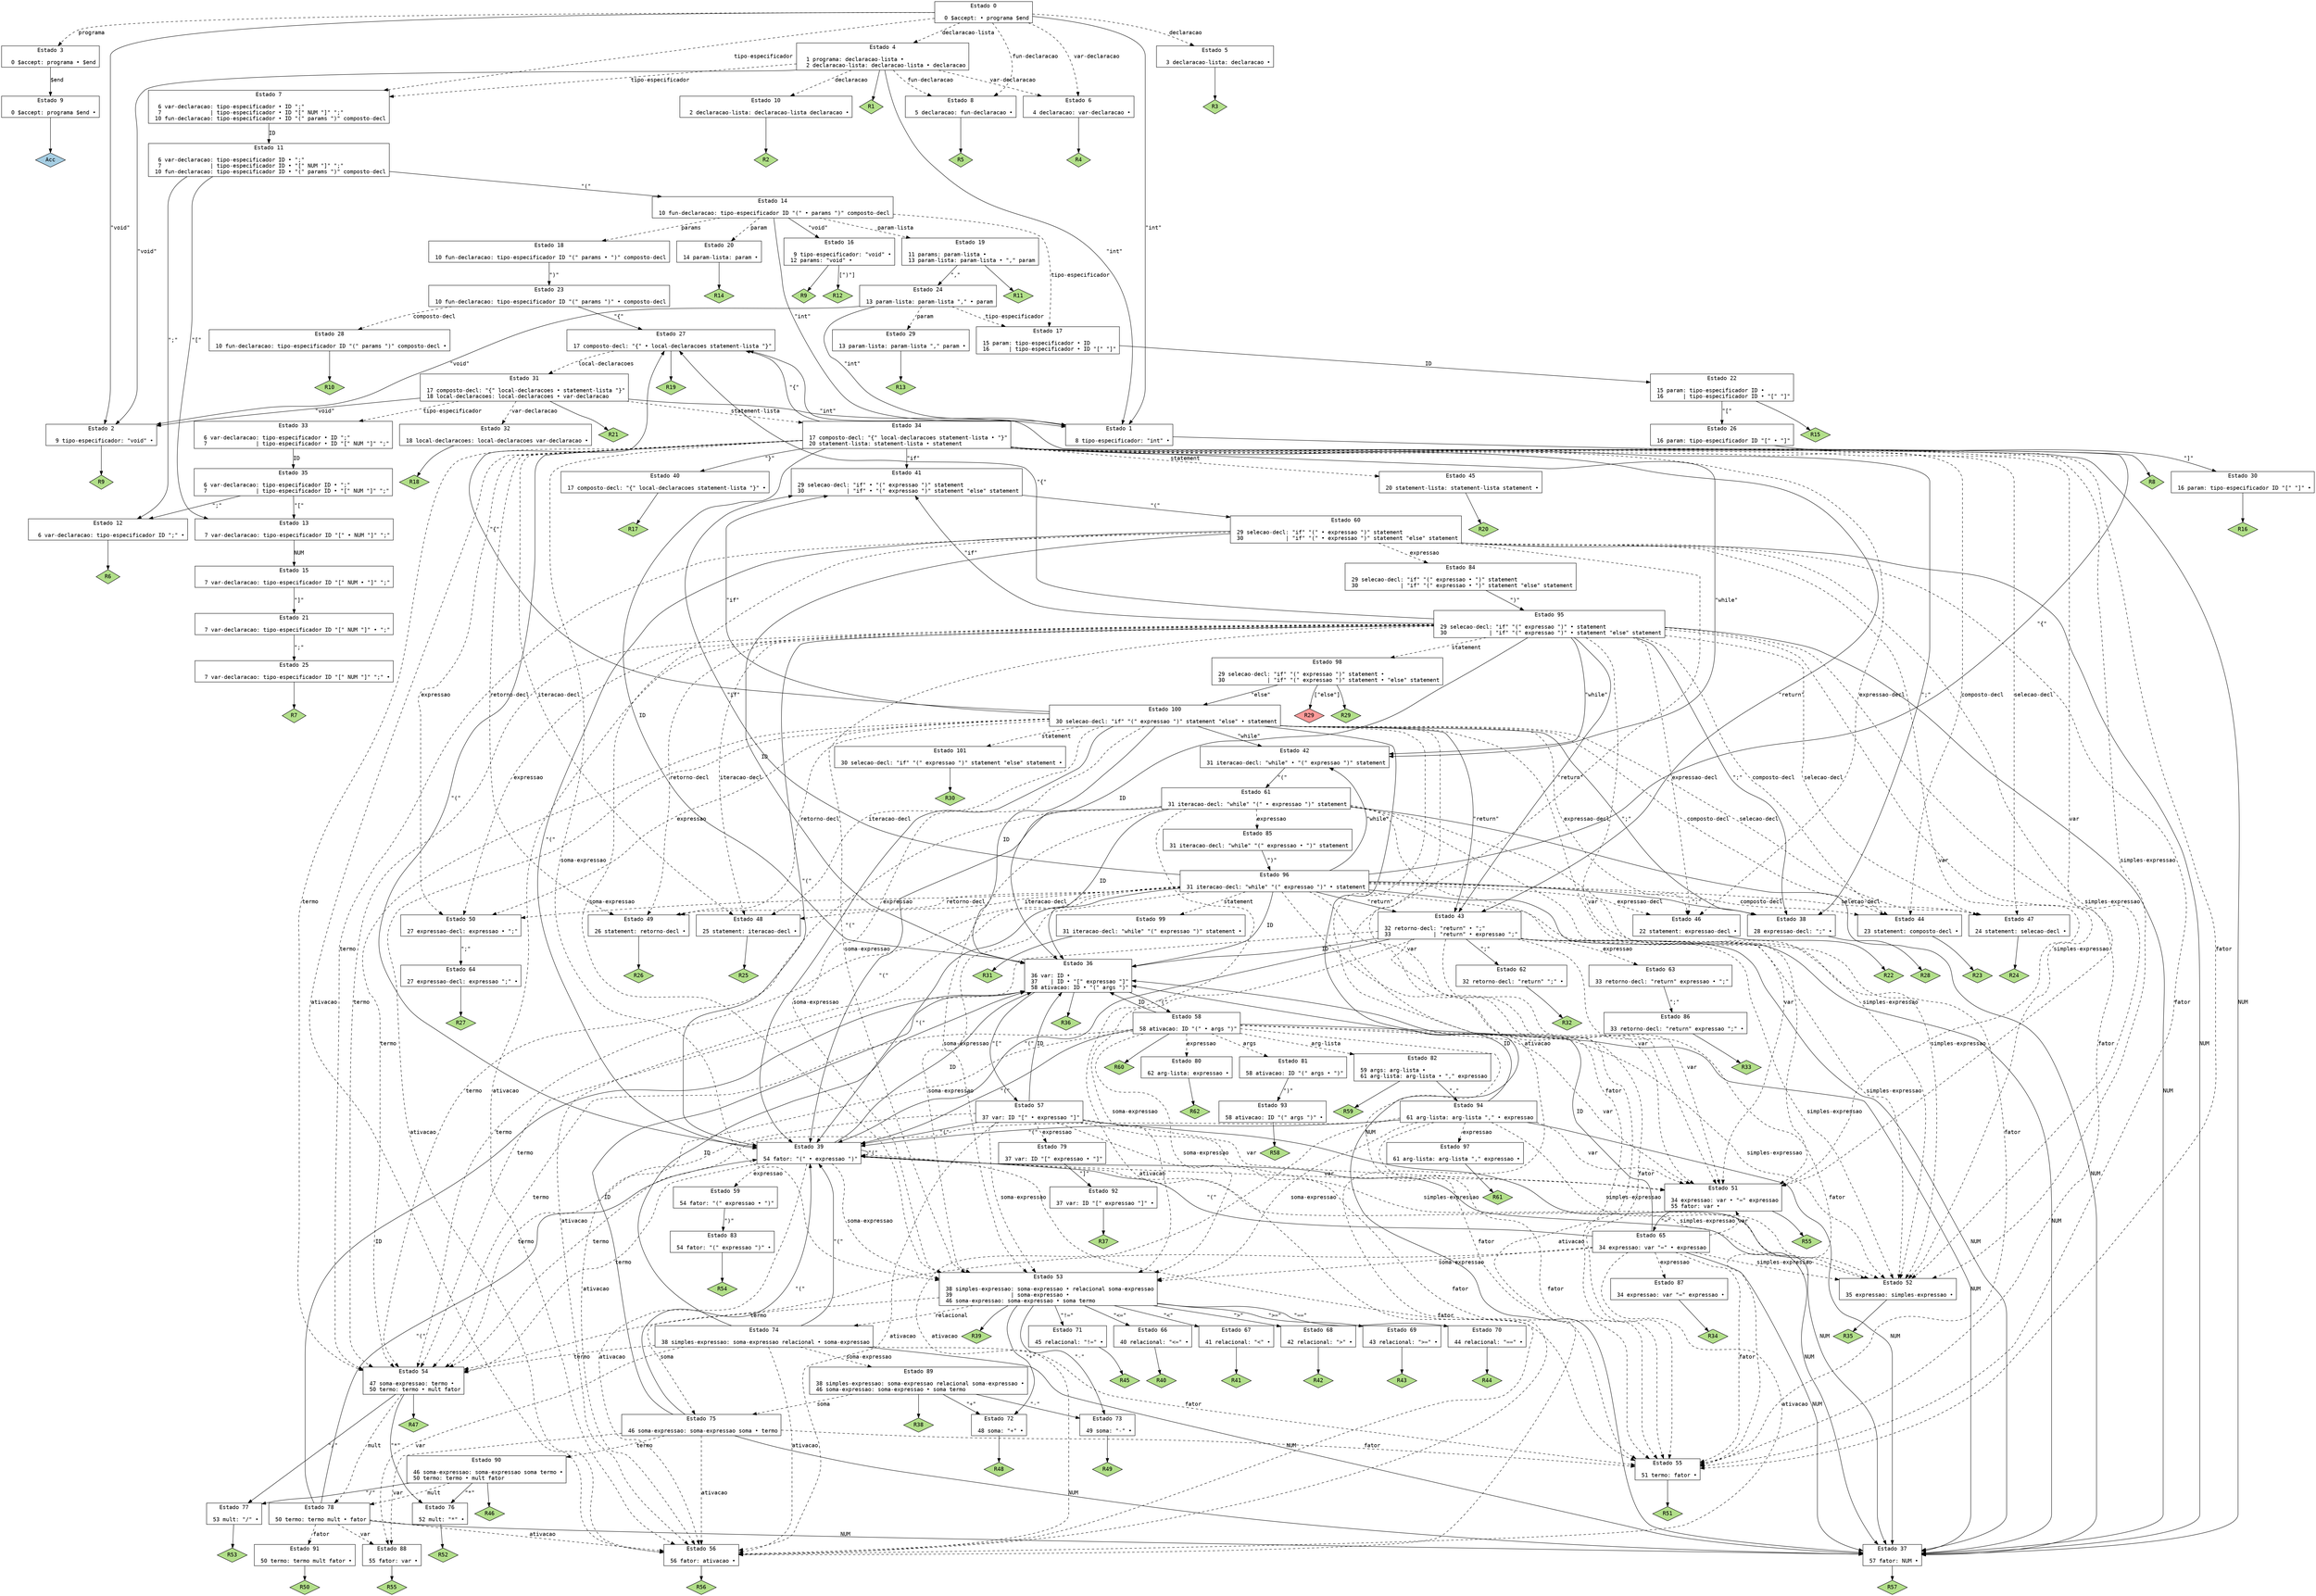 // Gerado por GNU Bison 3.8.2.
// Relate erros para <bug-bison@gnu.org>.
// Site: <https://www.gnu.org/software/bison/>.

digraph "trab2.y"
{
  node [fontname = courier, shape = box, colorscheme = paired6]
  edge [fontname = courier]

  0 [label="Estado 0\n\l  0 $accept: • programa $end\l"]
  0 -> 1 [style=solid label="\"int\""]
  0 -> 2 [style=solid label="\"void\""]
  0 -> 3 [style=dashed label="programa"]
  0 -> 4 [style=dashed label="declaracao-lista"]
  0 -> 5 [style=dashed label="declaracao"]
  0 -> 6 [style=dashed label="var-declaracao"]
  0 -> 7 [style=dashed label="tipo-especificador"]
  0 -> 8 [style=dashed label="fun-declaracao"]
  1 [label="Estado 1\n\l  8 tipo-especificador: \"int\" •\l"]
  1 -> "1R8" [style=solid]
 "1R8" [label="R8", fillcolor=3, shape=diamond, style=filled]
  2 [label="Estado 2\n\l  9 tipo-especificador: \"void\" •\l"]
  2 -> "2R9" [style=solid]
 "2R9" [label="R9", fillcolor=3, shape=diamond, style=filled]
  3 [label="Estado 3\n\l  0 $accept: programa • $end\l"]
  3 -> 9 [style=solid label="$end"]
  4 [label="Estado 4\n\l  1 programa: declaracao-lista •\l  2 declaracao-lista: declaracao-lista • declaracao\l"]
  4 -> 1 [style=solid label="\"int\""]
  4 -> 2 [style=solid label="\"void\""]
  4 -> 10 [style=dashed label="declaracao"]
  4 -> 6 [style=dashed label="var-declaracao"]
  4 -> 7 [style=dashed label="tipo-especificador"]
  4 -> 8 [style=dashed label="fun-declaracao"]
  4 -> "4R1" [style=solid]
 "4R1" [label="R1", fillcolor=3, shape=diamond, style=filled]
  5 [label="Estado 5\n\l  3 declaracao-lista: declaracao •\l"]
  5 -> "5R3" [style=solid]
 "5R3" [label="R3", fillcolor=3, shape=diamond, style=filled]
  6 [label="Estado 6\n\l  4 declaracao: var-declaracao •\l"]
  6 -> "6R4" [style=solid]
 "6R4" [label="R4", fillcolor=3, shape=diamond, style=filled]
  7 [label="Estado 7\n\l  6 var-declaracao: tipo-especificador • ID \";\"\l  7               | tipo-especificador • ID \"[\" NUM \"]\" \";\"\l 10 fun-declaracao: tipo-especificador • ID \"(\" params \")\" composto-decl\l"]
  7 -> 11 [style=solid label="ID"]
  8 [label="Estado 8\n\l  5 declaracao: fun-declaracao •\l"]
  8 -> "8R5" [style=solid]
 "8R5" [label="R5", fillcolor=3, shape=diamond, style=filled]
  9 [label="Estado 9\n\l  0 $accept: programa $end •\l"]
  9 -> "9R0" [style=solid]
 "9R0" [label="Acc", fillcolor=1, shape=diamond, style=filled]
  10 [label="Estado 10\n\l  2 declaracao-lista: declaracao-lista declaracao •\l"]
  10 -> "10R2" [style=solid]
 "10R2" [label="R2", fillcolor=3, shape=diamond, style=filled]
  11 [label="Estado 11\n\l  6 var-declaracao: tipo-especificador ID • \";\"\l  7               | tipo-especificador ID • \"[\" NUM \"]\" \";\"\l 10 fun-declaracao: tipo-especificador ID • \"(\" params \")\" composto-decl\l"]
  11 -> 12 [style=solid label="\";\""]
  11 -> 13 [style=solid label="\"[\""]
  11 -> 14 [style=solid label="\"(\""]
  12 [label="Estado 12\n\l  6 var-declaracao: tipo-especificador ID \";\" •\l"]
  12 -> "12R6" [style=solid]
 "12R6" [label="R6", fillcolor=3, shape=diamond, style=filled]
  13 [label="Estado 13\n\l  7 var-declaracao: tipo-especificador ID \"[\" • NUM \"]\" \";\"\l"]
  13 -> 15 [style=solid label="NUM"]
  14 [label="Estado 14\n\l 10 fun-declaracao: tipo-especificador ID \"(\" • params \")\" composto-decl\l"]
  14 -> 1 [style=solid label="\"int\""]
  14 -> 16 [style=solid label="\"void\""]
  14 -> 17 [style=dashed label="tipo-especificador"]
  14 -> 18 [style=dashed label="params"]
  14 -> 19 [style=dashed label="param-lista"]
  14 -> 20 [style=dashed label="param"]
  15 [label="Estado 15\n\l  7 var-declaracao: tipo-especificador ID \"[\" NUM • \"]\" \";\"\l"]
  15 -> 21 [style=solid label="\"]\""]
  16 [label="Estado 16\n\l  9 tipo-especificador: \"void\" •\l 12 params: \"void\" •\l"]
  16 -> "16R9" [style=solid]
 "16R9" [label="R9", fillcolor=3, shape=diamond, style=filled]
  16 -> "16R12" [label="[\")\"]", style=solid]
 "16R12" [label="R12", fillcolor=3, shape=diamond, style=filled]
  17 [label="Estado 17\n\l 15 param: tipo-especificador • ID\l 16      | tipo-especificador • ID \"[\" \"]\"\l"]
  17 -> 22 [style=solid label="ID"]
  18 [label="Estado 18\n\l 10 fun-declaracao: tipo-especificador ID \"(\" params • \")\" composto-decl\l"]
  18 -> 23 [style=solid label="\")\""]
  19 [label="Estado 19\n\l 11 params: param-lista •\l 13 param-lista: param-lista • \",\" param\l"]
  19 -> 24 [style=solid label="\",\""]
  19 -> "19R11" [style=solid]
 "19R11" [label="R11", fillcolor=3, shape=diamond, style=filled]
  20 [label="Estado 20\n\l 14 param-lista: param •\l"]
  20 -> "20R14" [style=solid]
 "20R14" [label="R14", fillcolor=3, shape=diamond, style=filled]
  21 [label="Estado 21\n\l  7 var-declaracao: tipo-especificador ID \"[\" NUM \"]\" • \";\"\l"]
  21 -> 25 [style=solid label="\";\""]
  22 [label="Estado 22\n\l 15 param: tipo-especificador ID •\l 16      | tipo-especificador ID • \"[\" \"]\"\l"]
  22 -> 26 [style=solid label="\"[\""]
  22 -> "22R15" [style=solid]
 "22R15" [label="R15", fillcolor=3, shape=diamond, style=filled]
  23 [label="Estado 23\n\l 10 fun-declaracao: tipo-especificador ID \"(\" params \")\" • composto-decl\l"]
  23 -> 27 [style=solid label="\"{\""]
  23 -> 28 [style=dashed label="composto-decl"]
  24 [label="Estado 24\n\l 13 param-lista: param-lista \",\" • param\l"]
  24 -> 1 [style=solid label="\"int\""]
  24 -> 2 [style=solid label="\"void\""]
  24 -> 17 [style=dashed label="tipo-especificador"]
  24 -> 29 [style=dashed label="param"]
  25 [label="Estado 25\n\l  7 var-declaracao: tipo-especificador ID \"[\" NUM \"]\" \";\" •\l"]
  25 -> "25R7" [style=solid]
 "25R7" [label="R7", fillcolor=3, shape=diamond, style=filled]
  26 [label="Estado 26\n\l 16 param: tipo-especificador ID \"[\" • \"]\"\l"]
  26 -> 30 [style=solid label="\"]\""]
  27 [label="Estado 27\n\l 17 composto-decl: \"{\" • local-declaracoes statement-lista \"}\"\l"]
  27 -> 31 [style=dashed label="local-declaracoes"]
  27 -> "27R19" [style=solid]
 "27R19" [label="R19", fillcolor=3, shape=diamond, style=filled]
  28 [label="Estado 28\n\l 10 fun-declaracao: tipo-especificador ID \"(\" params \")\" composto-decl •\l"]
  28 -> "28R10" [style=solid]
 "28R10" [label="R10", fillcolor=3, shape=diamond, style=filled]
  29 [label="Estado 29\n\l 13 param-lista: param-lista \",\" param •\l"]
  29 -> "29R13" [style=solid]
 "29R13" [label="R13", fillcolor=3, shape=diamond, style=filled]
  30 [label="Estado 30\n\l 16 param: tipo-especificador ID \"[\" \"]\" •\l"]
  30 -> "30R16" [style=solid]
 "30R16" [label="R16", fillcolor=3, shape=diamond, style=filled]
  31 [label="Estado 31\n\l 17 composto-decl: \"{\" local-declaracoes • statement-lista \"}\"\l 18 local-declaracoes: local-declaracoes • var-declaracao\l"]
  31 -> 1 [style=solid label="\"int\""]
  31 -> 2 [style=solid label="\"void\""]
  31 -> 32 [style=dashed label="var-declaracao"]
  31 -> 33 [style=dashed label="tipo-especificador"]
  31 -> 34 [style=dashed label="statement-lista"]
  31 -> "31R21" [style=solid]
 "31R21" [label="R21", fillcolor=3, shape=diamond, style=filled]
  32 [label="Estado 32\n\l 18 local-declaracoes: local-declaracoes var-declaracao •\l"]
  32 -> "32R18" [style=solid]
 "32R18" [label="R18", fillcolor=3, shape=diamond, style=filled]
  33 [label="Estado 33\n\l  6 var-declaracao: tipo-especificador • ID \";\"\l  7               | tipo-especificador • ID \"[\" NUM \"]\" \";\"\l"]
  33 -> 35 [style=solid label="ID"]
  34 [label="Estado 34\n\l 17 composto-decl: \"{\" local-declaracoes statement-lista • \"}\"\l 20 statement-lista: statement-lista • statement\l"]
  34 -> 36 [style=solid label="ID"]
  34 -> 37 [style=solid label="NUM"]
  34 -> 38 [style=solid label="\";\""]
  34 -> 39 [style=solid label="\"(\""]
  34 -> 27 [style=solid label="\"{\""]
  34 -> 40 [style=solid label="\"}\""]
  34 -> 41 [style=solid label="\"if\""]
  34 -> 42 [style=solid label="\"while\""]
  34 -> 43 [style=solid label="\"return\""]
  34 -> 44 [style=dashed label="composto-decl"]
  34 -> 45 [style=dashed label="statement"]
  34 -> 46 [style=dashed label="expressao-decl"]
  34 -> 47 [style=dashed label="selecao-decl"]
  34 -> 48 [style=dashed label="iteracao-decl"]
  34 -> 49 [style=dashed label="retorno-decl"]
  34 -> 50 [style=dashed label="expressao"]
  34 -> 51 [style=dashed label="var"]
  34 -> 52 [style=dashed label="simples-expressao"]
  34 -> 53 [style=dashed label="soma-expressao"]
  34 -> 54 [style=dashed label="termo"]
  34 -> 55 [style=dashed label="fator"]
  34 -> 56 [style=dashed label="ativacao"]
  35 [label="Estado 35\n\l  6 var-declaracao: tipo-especificador ID • \";\"\l  7               | tipo-especificador ID • \"[\" NUM \"]\" \";\"\l"]
  35 -> 12 [style=solid label="\";\""]
  35 -> 13 [style=solid label="\"[\""]
  36 [label="Estado 36\n\l 36 var: ID •\l 37    | ID • \"[\" expressao \"]\"\l 58 ativacao: ID • \"(\" args \")\"\l"]
  36 -> 57 [style=solid label="\"[\""]
  36 -> 58 [style=solid label="\"(\""]
  36 -> "36R36" [style=solid]
 "36R36" [label="R36", fillcolor=3, shape=diamond, style=filled]
  37 [label="Estado 37\n\l 57 fator: NUM •\l"]
  37 -> "37R57" [style=solid]
 "37R57" [label="R57", fillcolor=3, shape=diamond, style=filled]
  38 [label="Estado 38\n\l 28 expressao-decl: \";\" •\l"]
  38 -> "38R28" [style=solid]
 "38R28" [label="R28", fillcolor=3, shape=diamond, style=filled]
  39 [label="Estado 39\n\l 54 fator: \"(\" • expressao \")\"\l"]
  39 -> 36 [style=solid label="ID"]
  39 -> 37 [style=solid label="NUM"]
  39 -> 39 [style=solid label="\"(\""]
  39 -> 59 [style=dashed label="expressao"]
  39 -> 51 [style=dashed label="var"]
  39 -> 52 [style=dashed label="simples-expressao"]
  39 -> 53 [style=dashed label="soma-expressao"]
  39 -> 54 [style=dashed label="termo"]
  39 -> 55 [style=dashed label="fator"]
  39 -> 56 [style=dashed label="ativacao"]
  40 [label="Estado 40\n\l 17 composto-decl: \"{\" local-declaracoes statement-lista \"}\" •\l"]
  40 -> "40R17" [style=solid]
 "40R17" [label="R17", fillcolor=3, shape=diamond, style=filled]
  41 [label="Estado 41\n\l 29 selecao-decl: \"if\" • \"(\" expressao \")\" statement\l 30             | \"if\" • \"(\" expressao \")\" statement \"else\" statement\l"]
  41 -> 60 [style=solid label="\"(\""]
  42 [label="Estado 42\n\l 31 iteracao-decl: \"while\" • \"(\" expressao \")\" statement\l"]
  42 -> 61 [style=solid label="\"(\""]
  43 [label="Estado 43\n\l 32 retorno-decl: \"return\" • \";\"\l 33             | \"return\" • expressao \";\"\l"]
  43 -> 36 [style=solid label="ID"]
  43 -> 37 [style=solid label="NUM"]
  43 -> 62 [style=solid label="\";\""]
  43 -> 39 [style=solid label="\"(\""]
  43 -> 63 [style=dashed label="expressao"]
  43 -> 51 [style=dashed label="var"]
  43 -> 52 [style=dashed label="simples-expressao"]
  43 -> 53 [style=dashed label="soma-expressao"]
  43 -> 54 [style=dashed label="termo"]
  43 -> 55 [style=dashed label="fator"]
  43 -> 56 [style=dashed label="ativacao"]
  44 [label="Estado 44\n\l 23 statement: composto-decl •\l"]
  44 -> "44R23" [style=solid]
 "44R23" [label="R23", fillcolor=3, shape=diamond, style=filled]
  45 [label="Estado 45\n\l 20 statement-lista: statement-lista statement •\l"]
  45 -> "45R20" [style=solid]
 "45R20" [label="R20", fillcolor=3, shape=diamond, style=filled]
  46 [label="Estado 46\n\l 22 statement: expressao-decl •\l"]
  46 -> "46R22" [style=solid]
 "46R22" [label="R22", fillcolor=3, shape=diamond, style=filled]
  47 [label="Estado 47\n\l 24 statement: selecao-decl •\l"]
  47 -> "47R24" [style=solid]
 "47R24" [label="R24", fillcolor=3, shape=diamond, style=filled]
  48 [label="Estado 48\n\l 25 statement: iteracao-decl •\l"]
  48 -> "48R25" [style=solid]
 "48R25" [label="R25", fillcolor=3, shape=diamond, style=filled]
  49 [label="Estado 49\n\l 26 statement: retorno-decl •\l"]
  49 -> "49R26" [style=solid]
 "49R26" [label="R26", fillcolor=3, shape=diamond, style=filled]
  50 [label="Estado 50\n\l 27 expressao-decl: expressao • \";\"\l"]
  50 -> 64 [style=solid label="\";\""]
  51 [label="Estado 51\n\l 34 expressao: var • \"=\" expressao\l 55 fator: var •\l"]
  51 -> 65 [style=solid label="\"=\""]
  51 -> "51R55" [style=solid]
 "51R55" [label="R55", fillcolor=3, shape=diamond, style=filled]
  52 [label="Estado 52\n\l 35 expressao: simples-expressao •\l"]
  52 -> "52R35" [style=solid]
 "52R35" [label="R35", fillcolor=3, shape=diamond, style=filled]
  53 [label="Estado 53\n\l 38 simples-expressao: soma-expressao • relacional soma-expressao\l 39                  | soma-expressao •\l 46 soma-expressao: soma-expressao • soma termo\l"]
  53 -> 66 [style=solid label="\"<=\""]
  53 -> 67 [style=solid label="\"<\""]
  53 -> 68 [style=solid label="\">\""]
  53 -> 69 [style=solid label="\">=\""]
  53 -> 70 [style=solid label="\"==\""]
  53 -> 71 [style=solid label="\"!=\""]
  53 -> 72 [style=solid label="\"+\""]
  53 -> 73 [style=solid label="\"-\""]
  53 -> 74 [style=dashed label="relacional"]
  53 -> 75 [style=dashed label="soma"]
  53 -> "53R39" [style=solid]
 "53R39" [label="R39", fillcolor=3, shape=diamond, style=filled]
  54 [label="Estado 54\n\l 47 soma-expressao: termo •\l 50 termo: termo • mult fator\l"]
  54 -> 76 [style=solid label="\"*\""]
  54 -> 77 [style=solid label="\"/\""]
  54 -> 78 [style=dashed label="mult"]
  54 -> "54R47" [style=solid]
 "54R47" [label="R47", fillcolor=3, shape=diamond, style=filled]
  55 [label="Estado 55\n\l 51 termo: fator •\l"]
  55 -> "55R51" [style=solid]
 "55R51" [label="R51", fillcolor=3, shape=diamond, style=filled]
  56 [label="Estado 56\n\l 56 fator: ativacao •\l"]
  56 -> "56R56" [style=solid]
 "56R56" [label="R56", fillcolor=3, shape=diamond, style=filled]
  57 [label="Estado 57\n\l 37 var: ID \"[\" • expressao \"]\"\l"]
  57 -> 36 [style=solid label="ID"]
  57 -> 37 [style=solid label="NUM"]
  57 -> 39 [style=solid label="\"(\""]
  57 -> 79 [style=dashed label="expressao"]
  57 -> 51 [style=dashed label="var"]
  57 -> 52 [style=dashed label="simples-expressao"]
  57 -> 53 [style=dashed label="soma-expressao"]
  57 -> 54 [style=dashed label="termo"]
  57 -> 55 [style=dashed label="fator"]
  57 -> 56 [style=dashed label="ativacao"]
  58 [label="Estado 58\n\l 58 ativacao: ID \"(\" • args \")\"\l"]
  58 -> 36 [style=solid label="ID"]
  58 -> 37 [style=solid label="NUM"]
  58 -> 39 [style=solid label="\"(\""]
  58 -> 80 [style=dashed label="expressao"]
  58 -> 51 [style=dashed label="var"]
  58 -> 52 [style=dashed label="simples-expressao"]
  58 -> 53 [style=dashed label="soma-expressao"]
  58 -> 54 [style=dashed label="termo"]
  58 -> 55 [style=dashed label="fator"]
  58 -> 56 [style=dashed label="ativacao"]
  58 -> 81 [style=dashed label="args"]
  58 -> 82 [style=dashed label="arg-lista"]
  58 -> "58R60" [style=solid]
 "58R60" [label="R60", fillcolor=3, shape=diamond, style=filled]
  59 [label="Estado 59\n\l 54 fator: \"(\" expressao • \")\"\l"]
  59 -> 83 [style=solid label="\")\""]
  60 [label="Estado 60\n\l 29 selecao-decl: \"if\" \"(\" • expressao \")\" statement\l 30             | \"if\" \"(\" • expressao \")\" statement \"else\" statement\l"]
  60 -> 36 [style=solid label="ID"]
  60 -> 37 [style=solid label="NUM"]
  60 -> 39 [style=solid label="\"(\""]
  60 -> 84 [style=dashed label="expressao"]
  60 -> 51 [style=dashed label="var"]
  60 -> 52 [style=dashed label="simples-expressao"]
  60 -> 53 [style=dashed label="soma-expressao"]
  60 -> 54 [style=dashed label="termo"]
  60 -> 55 [style=dashed label="fator"]
  60 -> 56 [style=dashed label="ativacao"]
  61 [label="Estado 61\n\l 31 iteracao-decl: \"while\" \"(\" • expressao \")\" statement\l"]
  61 -> 36 [style=solid label="ID"]
  61 -> 37 [style=solid label="NUM"]
  61 -> 39 [style=solid label="\"(\""]
  61 -> 85 [style=dashed label="expressao"]
  61 -> 51 [style=dashed label="var"]
  61 -> 52 [style=dashed label="simples-expressao"]
  61 -> 53 [style=dashed label="soma-expressao"]
  61 -> 54 [style=dashed label="termo"]
  61 -> 55 [style=dashed label="fator"]
  61 -> 56 [style=dashed label="ativacao"]
  62 [label="Estado 62\n\l 32 retorno-decl: \"return\" \";\" •\l"]
  62 -> "62R32" [style=solid]
 "62R32" [label="R32", fillcolor=3, shape=diamond, style=filled]
  63 [label="Estado 63\n\l 33 retorno-decl: \"return\" expressao • \";\"\l"]
  63 -> 86 [style=solid label="\";\""]
  64 [label="Estado 64\n\l 27 expressao-decl: expressao \";\" •\l"]
  64 -> "64R27" [style=solid]
 "64R27" [label="R27", fillcolor=3, shape=diamond, style=filled]
  65 [label="Estado 65\n\l 34 expressao: var \"=\" • expressao\l"]
  65 -> 36 [style=solid label="ID"]
  65 -> 37 [style=solid label="NUM"]
  65 -> 39 [style=solid label="\"(\""]
  65 -> 87 [style=dashed label="expressao"]
  65 -> 51 [style=dashed label="var"]
  65 -> 52 [style=dashed label="simples-expressao"]
  65 -> 53 [style=dashed label="soma-expressao"]
  65 -> 54 [style=dashed label="termo"]
  65 -> 55 [style=dashed label="fator"]
  65 -> 56 [style=dashed label="ativacao"]
  66 [label="Estado 66\n\l 40 relacional: \"<=\" •\l"]
  66 -> "66R40" [style=solid]
 "66R40" [label="R40", fillcolor=3, shape=diamond, style=filled]
  67 [label="Estado 67\n\l 41 relacional: \"<\" •\l"]
  67 -> "67R41" [style=solid]
 "67R41" [label="R41", fillcolor=3, shape=diamond, style=filled]
  68 [label="Estado 68\n\l 42 relacional: \">\" •\l"]
  68 -> "68R42" [style=solid]
 "68R42" [label="R42", fillcolor=3, shape=diamond, style=filled]
  69 [label="Estado 69\n\l 43 relacional: \">=\" •\l"]
  69 -> "69R43" [style=solid]
 "69R43" [label="R43", fillcolor=3, shape=diamond, style=filled]
  70 [label="Estado 70\n\l 44 relacional: \"==\" •\l"]
  70 -> "70R44" [style=solid]
 "70R44" [label="R44", fillcolor=3, shape=diamond, style=filled]
  71 [label="Estado 71\n\l 45 relacional: \"!=\" •\l"]
  71 -> "71R45" [style=solid]
 "71R45" [label="R45", fillcolor=3, shape=diamond, style=filled]
  72 [label="Estado 72\n\l 48 soma: \"+\" •\l"]
  72 -> "72R48" [style=solid]
 "72R48" [label="R48", fillcolor=3, shape=diamond, style=filled]
  73 [label="Estado 73\n\l 49 soma: \"-\" •\l"]
  73 -> "73R49" [style=solid]
 "73R49" [label="R49", fillcolor=3, shape=diamond, style=filled]
  74 [label="Estado 74\n\l 38 simples-expressao: soma-expressao relacional • soma-expressao\l"]
  74 -> 36 [style=solid label="ID"]
  74 -> 37 [style=solid label="NUM"]
  74 -> 39 [style=solid label="\"(\""]
  74 -> 88 [style=dashed label="var"]
  74 -> 89 [style=dashed label="soma-expressao"]
  74 -> 54 [style=dashed label="termo"]
  74 -> 55 [style=dashed label="fator"]
  74 -> 56 [style=dashed label="ativacao"]
  75 [label="Estado 75\n\l 46 soma-expressao: soma-expressao soma • termo\l"]
  75 -> 36 [style=solid label="ID"]
  75 -> 37 [style=solid label="NUM"]
  75 -> 39 [style=solid label="\"(\""]
  75 -> 88 [style=dashed label="var"]
  75 -> 90 [style=dashed label="termo"]
  75 -> 55 [style=dashed label="fator"]
  75 -> 56 [style=dashed label="ativacao"]
  76 [label="Estado 76\n\l 52 mult: \"*\" •\l"]
  76 -> "76R52" [style=solid]
 "76R52" [label="R52", fillcolor=3, shape=diamond, style=filled]
  77 [label="Estado 77\n\l 53 mult: \"/\" •\l"]
  77 -> "77R53" [style=solid]
 "77R53" [label="R53", fillcolor=3, shape=diamond, style=filled]
  78 [label="Estado 78\n\l 50 termo: termo mult • fator\l"]
  78 -> 36 [style=solid label="ID"]
  78 -> 37 [style=solid label="NUM"]
  78 -> 39 [style=solid label="\"(\""]
  78 -> 88 [style=dashed label="var"]
  78 -> 91 [style=dashed label="fator"]
  78 -> 56 [style=dashed label="ativacao"]
  79 [label="Estado 79\n\l 37 var: ID \"[\" expressao • \"]\"\l"]
  79 -> 92 [style=solid label="\"]\""]
  80 [label="Estado 80\n\l 62 arg-lista: expressao •\l"]
  80 -> "80R62" [style=solid]
 "80R62" [label="R62", fillcolor=3, shape=diamond, style=filled]
  81 [label="Estado 81\n\l 58 ativacao: ID \"(\" args • \")\"\l"]
  81 -> 93 [style=solid label="\")\""]
  82 [label="Estado 82\n\l 59 args: arg-lista •\l 61 arg-lista: arg-lista • \",\" expressao\l"]
  82 -> 94 [style=solid label="\",\""]
  82 -> "82R59" [style=solid]
 "82R59" [label="R59", fillcolor=3, shape=diamond, style=filled]
  83 [label="Estado 83\n\l 54 fator: \"(\" expressao \")\" •\l"]
  83 -> "83R54" [style=solid]
 "83R54" [label="R54", fillcolor=3, shape=diamond, style=filled]
  84 [label="Estado 84\n\l 29 selecao-decl: \"if\" \"(\" expressao • \")\" statement\l 30             | \"if\" \"(\" expressao • \")\" statement \"else\" statement\l"]
  84 -> 95 [style=solid label="\")\""]
  85 [label="Estado 85\n\l 31 iteracao-decl: \"while\" \"(\" expressao • \")\" statement\l"]
  85 -> 96 [style=solid label="\")\""]
  86 [label="Estado 86\n\l 33 retorno-decl: \"return\" expressao \";\" •\l"]
  86 -> "86R33" [style=solid]
 "86R33" [label="R33", fillcolor=3, shape=diamond, style=filled]
  87 [label="Estado 87\n\l 34 expressao: var \"=\" expressao •\l"]
  87 -> "87R34" [style=solid]
 "87R34" [label="R34", fillcolor=3, shape=diamond, style=filled]
  88 [label="Estado 88\n\l 55 fator: var •\l"]
  88 -> "88R55" [style=solid]
 "88R55" [label="R55", fillcolor=3, shape=diamond, style=filled]
  89 [label="Estado 89\n\l 38 simples-expressao: soma-expressao relacional soma-expressao •\l 46 soma-expressao: soma-expressao • soma termo\l"]
  89 -> 72 [style=solid label="\"+\""]
  89 -> 73 [style=solid label="\"-\""]
  89 -> 75 [style=dashed label="soma"]
  89 -> "89R38" [style=solid]
 "89R38" [label="R38", fillcolor=3, shape=diamond, style=filled]
  90 [label="Estado 90\n\l 46 soma-expressao: soma-expressao soma termo •\l 50 termo: termo • mult fator\l"]
  90 -> 76 [style=solid label="\"*\""]
  90 -> 77 [style=solid label="\"/\""]
  90 -> 78 [style=dashed label="mult"]
  90 -> "90R46" [style=solid]
 "90R46" [label="R46", fillcolor=3, shape=diamond, style=filled]
  91 [label="Estado 91\n\l 50 termo: termo mult fator •\l"]
  91 -> "91R50" [style=solid]
 "91R50" [label="R50", fillcolor=3, shape=diamond, style=filled]
  92 [label="Estado 92\n\l 37 var: ID \"[\" expressao \"]\" •\l"]
  92 -> "92R37" [style=solid]
 "92R37" [label="R37", fillcolor=3, shape=diamond, style=filled]
  93 [label="Estado 93\n\l 58 ativacao: ID \"(\" args \")\" •\l"]
  93 -> "93R58" [style=solid]
 "93R58" [label="R58", fillcolor=3, shape=diamond, style=filled]
  94 [label="Estado 94\n\l 61 arg-lista: arg-lista \",\" • expressao\l"]
  94 -> 36 [style=solid label="ID"]
  94 -> 37 [style=solid label="NUM"]
  94 -> 39 [style=solid label="\"(\""]
  94 -> 97 [style=dashed label="expressao"]
  94 -> 51 [style=dashed label="var"]
  94 -> 52 [style=dashed label="simples-expressao"]
  94 -> 53 [style=dashed label="soma-expressao"]
  94 -> 54 [style=dashed label="termo"]
  94 -> 55 [style=dashed label="fator"]
  94 -> 56 [style=dashed label="ativacao"]
  95 [label="Estado 95\n\l 29 selecao-decl: \"if\" \"(\" expressao \")\" • statement\l 30             | \"if\" \"(\" expressao \")\" • statement \"else\" statement\l"]
  95 -> 36 [style=solid label="ID"]
  95 -> 37 [style=solid label="NUM"]
  95 -> 38 [style=solid label="\";\""]
  95 -> 39 [style=solid label="\"(\""]
  95 -> 27 [style=solid label="\"{\""]
  95 -> 41 [style=solid label="\"if\""]
  95 -> 42 [style=solid label="\"while\""]
  95 -> 43 [style=solid label="\"return\""]
  95 -> 44 [style=dashed label="composto-decl"]
  95 -> 98 [style=dashed label="statement"]
  95 -> 46 [style=dashed label="expressao-decl"]
  95 -> 47 [style=dashed label="selecao-decl"]
  95 -> 48 [style=dashed label="iteracao-decl"]
  95 -> 49 [style=dashed label="retorno-decl"]
  95 -> 50 [style=dashed label="expressao"]
  95 -> 51 [style=dashed label="var"]
  95 -> 52 [style=dashed label="simples-expressao"]
  95 -> 53 [style=dashed label="soma-expressao"]
  95 -> 54 [style=dashed label="termo"]
  95 -> 55 [style=dashed label="fator"]
  95 -> 56 [style=dashed label="ativacao"]
  96 [label="Estado 96\n\l 31 iteracao-decl: \"while\" \"(\" expressao \")\" • statement\l"]
  96 -> 36 [style=solid label="ID"]
  96 -> 37 [style=solid label="NUM"]
  96 -> 38 [style=solid label="\";\""]
  96 -> 39 [style=solid label="\"(\""]
  96 -> 27 [style=solid label="\"{\""]
  96 -> 41 [style=solid label="\"if\""]
  96 -> 42 [style=solid label="\"while\""]
  96 -> 43 [style=solid label="\"return\""]
  96 -> 44 [style=dashed label="composto-decl"]
  96 -> 99 [style=dashed label="statement"]
  96 -> 46 [style=dashed label="expressao-decl"]
  96 -> 47 [style=dashed label="selecao-decl"]
  96 -> 48 [style=dashed label="iteracao-decl"]
  96 -> 49 [style=dashed label="retorno-decl"]
  96 -> 50 [style=dashed label="expressao"]
  96 -> 51 [style=dashed label="var"]
  96 -> 52 [style=dashed label="simples-expressao"]
  96 -> 53 [style=dashed label="soma-expressao"]
  96 -> 54 [style=dashed label="termo"]
  96 -> 55 [style=dashed label="fator"]
  96 -> 56 [style=dashed label="ativacao"]
  97 [label="Estado 97\n\l 61 arg-lista: arg-lista \",\" expressao •\l"]
  97 -> "97R61" [style=solid]
 "97R61" [label="R61", fillcolor=3, shape=diamond, style=filled]
  98 [label="Estado 98\n\l 29 selecao-decl: \"if\" \"(\" expressao \")\" statement •\l 30             | \"if\" \"(\" expressao \")\" statement • \"else\" statement\l"]
  98 -> 100 [style=solid label="\"else\""]
  98 -> "98R29d" [label="[\"else\"]", style=solid]
 "98R29d" [label="R29", fillcolor=5, shape=diamond, style=filled]
  98 -> "98R29" [style=solid]
 "98R29" [label="R29", fillcolor=3, shape=diamond, style=filled]
  99 [label="Estado 99\n\l 31 iteracao-decl: \"while\" \"(\" expressao \")\" statement •\l"]
  99 -> "99R31" [style=solid]
 "99R31" [label="R31", fillcolor=3, shape=diamond, style=filled]
  100 [label="Estado 100\n\l 30 selecao-decl: \"if\" \"(\" expressao \")\" statement \"else\" • statement\l"]
  100 -> 36 [style=solid label="ID"]
  100 -> 37 [style=solid label="NUM"]
  100 -> 38 [style=solid label="\";\""]
  100 -> 39 [style=solid label="\"(\""]
  100 -> 27 [style=solid label="\"{\""]
  100 -> 41 [style=solid label="\"if\""]
  100 -> 42 [style=solid label="\"while\""]
  100 -> 43 [style=solid label="\"return\""]
  100 -> 44 [style=dashed label="composto-decl"]
  100 -> 101 [style=dashed label="statement"]
  100 -> 46 [style=dashed label="expressao-decl"]
  100 -> 47 [style=dashed label="selecao-decl"]
  100 -> 48 [style=dashed label="iteracao-decl"]
  100 -> 49 [style=dashed label="retorno-decl"]
  100 -> 50 [style=dashed label="expressao"]
  100 -> 51 [style=dashed label="var"]
  100 -> 52 [style=dashed label="simples-expressao"]
  100 -> 53 [style=dashed label="soma-expressao"]
  100 -> 54 [style=dashed label="termo"]
  100 -> 55 [style=dashed label="fator"]
  100 -> 56 [style=dashed label="ativacao"]
  101 [label="Estado 101\n\l 30 selecao-decl: \"if\" \"(\" expressao \")\" statement \"else\" statement •\l"]
  101 -> "101R30" [style=solid]
 "101R30" [label="R30", fillcolor=3, shape=diamond, style=filled]
}

